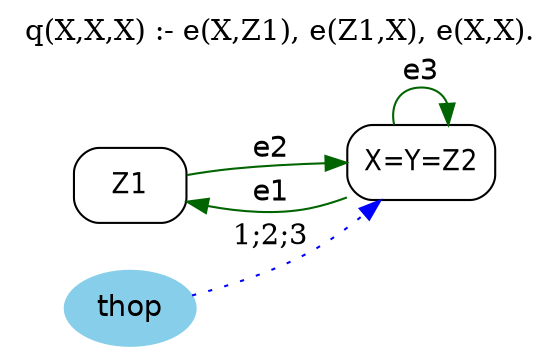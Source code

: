 digraph G {
	graph [bb="0,0,232,162",
		label="q(X,X,X) :- e(X,Z1), e(Z1,X), e(X,X).",
		labelloc=t,
		lheight=0.21,
		lp="116,150.5",
		lwidth=3.00,
		rankdir=LR
	];
	node [label="\N"];
	Z1	 [fontname="Helvetica-Narrow",
		height=0.5,
		pos="49.5,77",
		shape=box,
		style=rounded,
		width=0.75];
	X	 [fontname="Helvetica-Narrow",
		height=0.5,
		label="X=Y=Z2",
		pos="177.1,88",
		shape=box,
		style=rounded,
		width=0.94444];
	Z1 -> X	 [color=darkgreen,
		fontname=helvetica,
		label=e2,
		lp="110.6,94.5",
		pos="e,142.74,87.736 76.52,82.265 82.916,83.337 89.729,84.338 96.097,85 107.9,86.226 120.71,86.97 132.59,87.416"];
	X -> Z1	 [color=darkgreen,
		fontname=helvetica,
		label=e1,
		lp="110.6,73.5",
		pos="e,76.567,68.552 143.03,71.328 137.17,69.121 131.05,67.208 125.1,66 112.61,63.467 98.842,64.385 86.519,66.521"];
	X -> X	 [color=darkgreen,
		fontname=helvetica,
		label=e3,
		lp="177.1,131.5",
		pos="e,189.04,106.15 165.16,106.15 163.32,115.54 167.3,124 177.1,124 183.07,124 186.88,120.86 188.53,116.28"];
	thop	 [color=skyblue,
		fillcolor=skyblue,
		fontname=helvetica,
		height=0.5,
		pos="49.5,18",
		shape=oval,
		style="filled,rounded",
		width=0.79437];
	thop -> X	 [color=blue,
		constraint=false,
		label="1;2;3",
		lp="110.6,52.5",
		pos="e,158.53,69.942 76.021,24.994 90.986,29.539 109.71,36.252 125.1,45 133.92,50.017 142.73,56.565 150.52,63.032",
		style=dotted];
}
